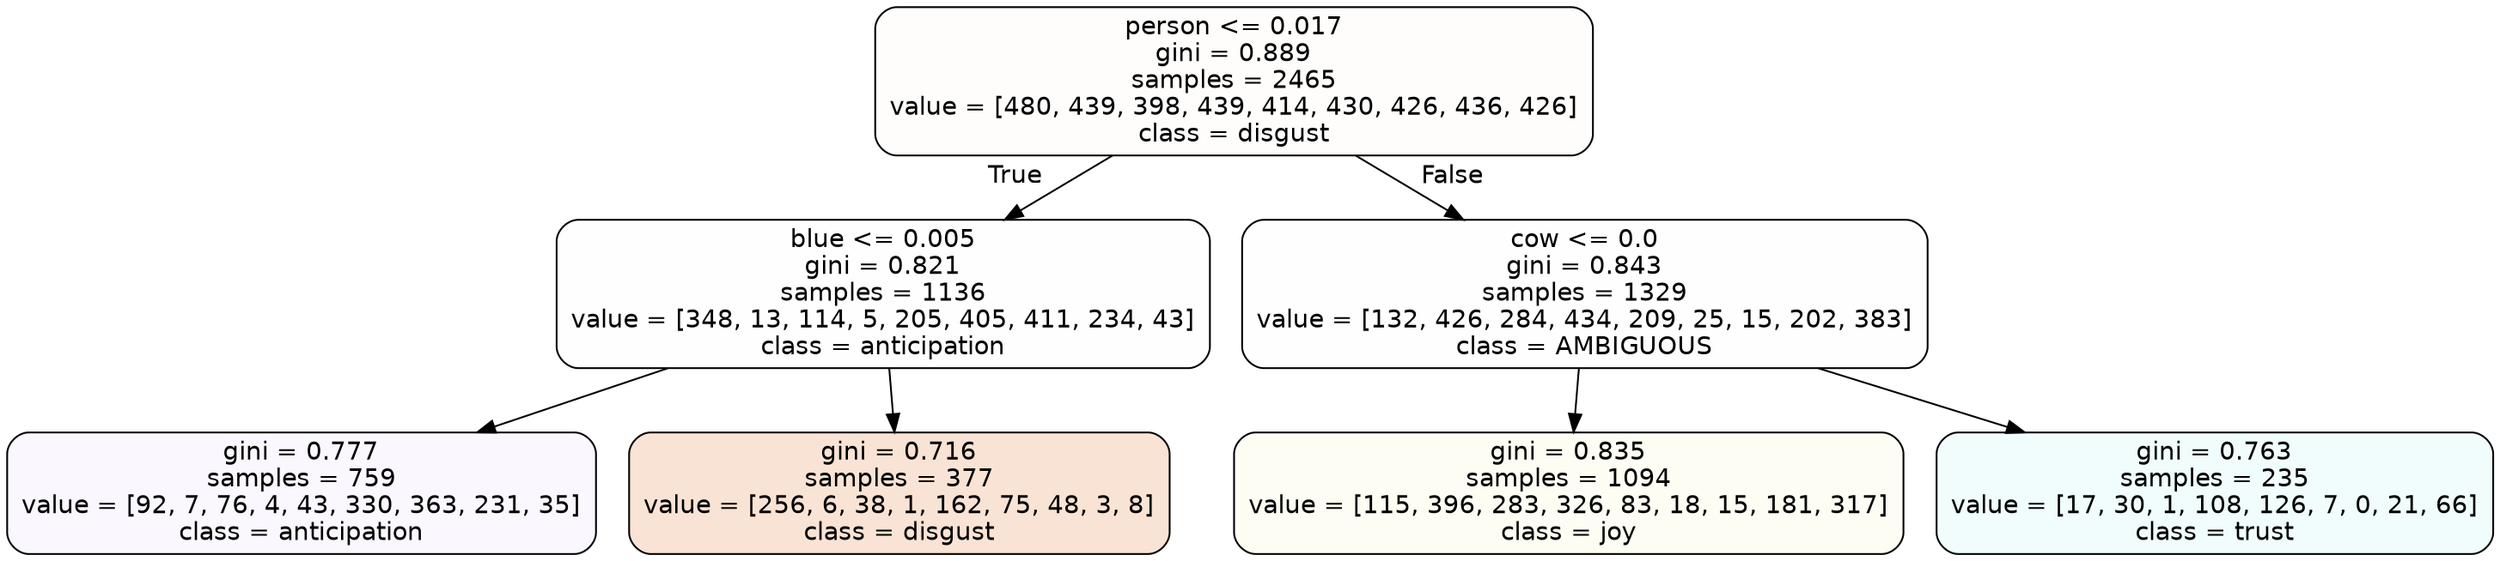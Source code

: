digraph Tree {
node [shape=box, style="filled, rounded", color="black", fontname=helvetica] ;
edge [fontname=helvetica] ;
0 [label="person <= 0.017\ngini = 0.889\nsamples = 2465\nvalue = [480, 439, 398, 439, 414, 430, 426, 436, 426]\nclass = disgust", fillcolor="#e5813903"] ;
1 [label="blue <= 0.005\ngini = 0.821\nsamples = 1136\nvalue = [348, 13, 114, 5, 205, 405, 411, 234, 43]\nclass = anticipation", fillcolor="#8139e501"] ;
0 -> 1 [labeldistance=2.5, labelangle=45, headlabel="True"] ;
2 [label="gini = 0.777\nsamples = 759\nvalue = [92, 7, 76, 4, 43, 330, 363, 231, 35]\nclass = anticipation", fillcolor="#8139e50a"] ;
1 -> 2 ;
3 [label="gini = 0.716\nsamples = 377\nvalue = [256, 6, 38, 1, 162, 75, 48, 3, 8]\nclass = disgust", fillcolor="#e5813937"] ;
1 -> 3 ;
4 [label="cow <= 0.0\ngini = 0.843\nsamples = 1329\nvalue = [132, 426, 284, 434, 209, 25, 15, 202, 383]\nclass = AMBIGUOUS", fillcolor="#39e58101"] ;
0 -> 4 [labeldistance=2.5, labelangle=-45, headlabel="False"] ;
5 [label="gini = 0.835\nsamples = 1094\nvalue = [115, 396, 283, 326, 83, 18, 15, 181, 317]\nclass = joy", fillcolor="#d7e5390d"] ;
4 -> 5 ;
6 [label="gini = 0.763\nsamples = 235\nvalue = [17, 30, 1, 108, 126, 7, 0, 21, 66]\nclass = trust", fillcolor="#39d7e511"] ;
4 -> 6 ;
}